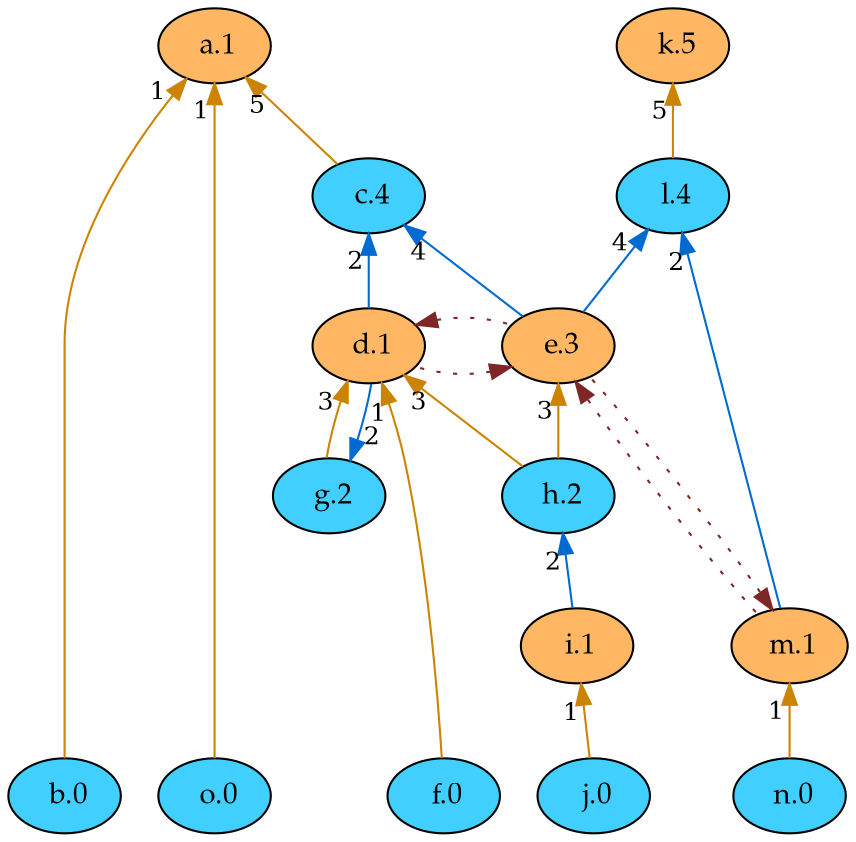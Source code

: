 digraph {
    rankdir="TB"
    node [style=filled fontname="Palatino" fontsize=14]
    node [fillcolor="#40cfff"]
    n [label=" n.0"]
    b [label=" b.0"]
    f [label=" f.0"]
    j [label=" j.0"]
    o [label=" o.0"]
    g [label=" g.2"]
    h [label=" h.2"]
    l [label=" l.4"]
    c [label=" c.4"]
    node [fillcolor="#ffb763"]
    i [label=" i.1"]
    d [label=" d.1"]
    a [label=" a.1"]
    m [label=" m.1"]
    e [label=" e.3"]
    k [label=" k.5"]
    edge[labeldistance=1.5 fontsize=12]
    edge [color="#006ad1" style="solid" dir="back" taillabel="4"]
          l -> e 
          c -> e 
    edge [color="#cc8400" style="solid" dir="back" taillabel="5"]
          k -> l 
          a -> c 
    edge [color="#cc8400" style="solid" dir="back" taillabel="1"]
          m -> n 
          a -> b 
          d -> f 
          i -> j 
          a -> o 
    edge [color="#006ad1" style="solid" dir="back" taillabel="2"]
          l -> m 
          c -> d 
          g -> d 
          h -> i 
    edge [color="#cc8400" style="solid" dir="back" taillabel="3"]
          e -> h 
          d -> g 
          d -> h 
    edge [color="#7f2626" style="dotted" dir="back" taillabel="" constraint=false]
          e -> m 
          e -> d 
          d -> e 
          m -> e 
    {rank = max n b f j o}
    {rank = min k}
}

